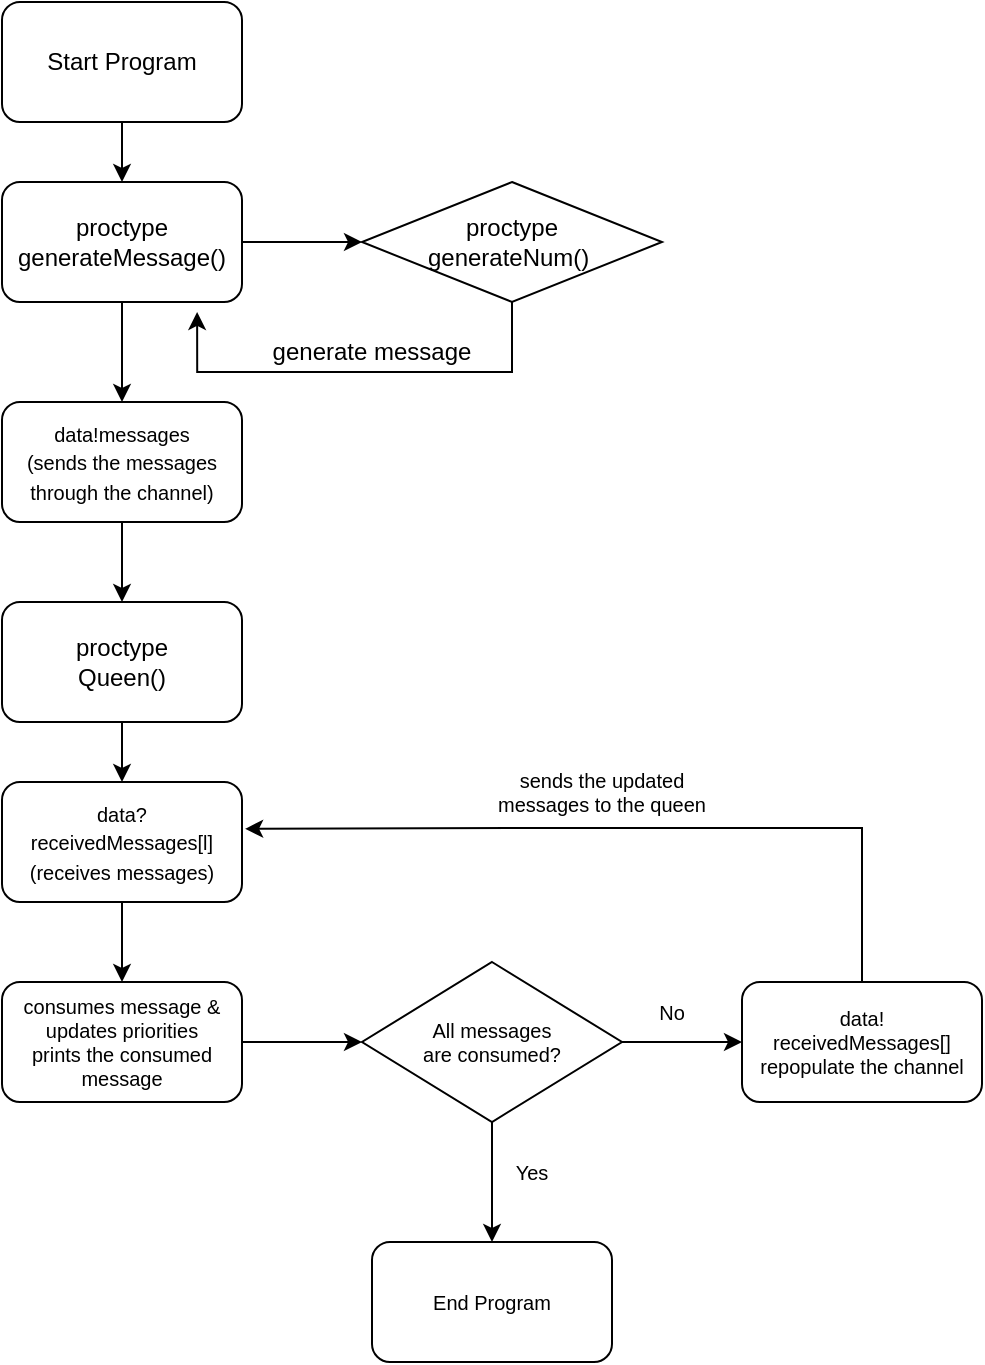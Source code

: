 <mxfile version="15.8.4" type="device"><diagram id="qPwfS9EweULpsrv25VPG" name="Page-1"><mxGraphModel dx="1038" dy="547" grid="1" gridSize="10" guides="1" tooltips="1" connect="1" arrows="1" fold="1" page="1" pageScale="1" pageWidth="850" pageHeight="1100" math="0" shadow="0"><root><mxCell id="0"/><mxCell id="1" parent="0"/><mxCell id="7Zq3UcC8ff_8U7GTSxNy-3" style="edgeStyle=orthogonalEdgeStyle;rounded=0;orthogonalLoop=1;jettySize=auto;html=1;entryX=0.5;entryY=0;entryDx=0;entryDy=0;" edge="1" parent="1" source="7Zq3UcC8ff_8U7GTSxNy-1" target="7Zq3UcC8ff_8U7GTSxNy-2"><mxGeometry relative="1" as="geometry"/></mxCell><mxCell id="7Zq3UcC8ff_8U7GTSxNy-1" value="Start Program&lt;br&gt;" style="rounded=1;whiteSpace=wrap;html=1;" vertex="1" parent="1"><mxGeometry x="90" y="70" width="120" height="60" as="geometry"/></mxCell><mxCell id="7Zq3UcC8ff_8U7GTSxNy-5" style="edgeStyle=orthogonalEdgeStyle;rounded=0;orthogonalLoop=1;jettySize=auto;html=1;entryX=0.5;entryY=0;entryDx=0;entryDy=0;" edge="1" parent="1" source="7Zq3UcC8ff_8U7GTSxNy-2" target="7Zq3UcC8ff_8U7GTSxNy-4"><mxGeometry relative="1" as="geometry"/></mxCell><mxCell id="7Zq3UcC8ff_8U7GTSxNy-7" style="edgeStyle=orthogonalEdgeStyle;rounded=0;orthogonalLoop=1;jettySize=auto;html=1;entryX=0;entryY=0.5;entryDx=0;entryDy=0;" edge="1" parent="1" source="7Zq3UcC8ff_8U7GTSxNy-2" target="7Zq3UcC8ff_8U7GTSxNy-6"><mxGeometry relative="1" as="geometry"/></mxCell><mxCell id="7Zq3UcC8ff_8U7GTSxNy-2" value="proctype generateMessage()" style="rounded=1;whiteSpace=wrap;html=1;" vertex="1" parent="1"><mxGeometry x="90" y="160" width="120" height="60" as="geometry"/></mxCell><mxCell id="7Zq3UcC8ff_8U7GTSxNy-11" style="edgeStyle=orthogonalEdgeStyle;rounded=0;orthogonalLoop=1;jettySize=auto;html=1;entryX=0.5;entryY=0;entryDx=0;entryDy=0;" edge="1" parent="1" source="7Zq3UcC8ff_8U7GTSxNy-4" target="7Zq3UcC8ff_8U7GTSxNy-9"><mxGeometry relative="1" as="geometry"/></mxCell><mxCell id="7Zq3UcC8ff_8U7GTSxNy-4" value="&lt;font style=&quot;font-size: 10px&quot;&gt;data!messages&lt;br&gt;(sends the messages through the channel)&lt;/font&gt;" style="rounded=1;whiteSpace=wrap;html=1;" vertex="1" parent="1"><mxGeometry x="90" y="270" width="120" height="60" as="geometry"/></mxCell><mxCell id="7Zq3UcC8ff_8U7GTSxNy-8" style="edgeStyle=orthogonalEdgeStyle;rounded=0;orthogonalLoop=1;jettySize=auto;html=1;entryX=0.813;entryY=1.083;entryDx=0;entryDy=0;entryPerimeter=0;" edge="1" parent="1" source="7Zq3UcC8ff_8U7GTSxNy-6" target="7Zq3UcC8ff_8U7GTSxNy-2"><mxGeometry relative="1" as="geometry"><mxPoint x="280" y="290" as="targetPoint"/><Array as="points"><mxPoint x="345" y="255"/><mxPoint x="188" y="255"/></Array></mxGeometry></mxCell><mxCell id="7Zq3UcC8ff_8U7GTSxNy-6" value="proctype&lt;br&gt;generateNum()&amp;nbsp;" style="rhombus;whiteSpace=wrap;html=1;" vertex="1" parent="1"><mxGeometry x="270" y="160" width="150" height="60" as="geometry"/></mxCell><mxCell id="7Zq3UcC8ff_8U7GTSxNy-20" value="" style="edgeStyle=orthogonalEdgeStyle;rounded=0;orthogonalLoop=1;jettySize=auto;html=1;fontSize=10;" edge="1" parent="1" source="7Zq3UcC8ff_8U7GTSxNy-9" target="7Zq3UcC8ff_8U7GTSxNy-16"><mxGeometry relative="1" as="geometry"/></mxCell><mxCell id="7Zq3UcC8ff_8U7GTSxNy-9" value="proctype &lt;br&gt;Queen()" style="rounded=1;whiteSpace=wrap;html=1;" vertex="1" parent="1"><mxGeometry x="90" y="370" width="120" height="60" as="geometry"/></mxCell><mxCell id="7Zq3UcC8ff_8U7GTSxNy-14" value="generate message" style="text;html=1;strokeColor=none;fillColor=none;align=center;verticalAlign=middle;whiteSpace=wrap;rounded=0;" vertex="1" parent="1"><mxGeometry x="220" y="230" width="110" height="30" as="geometry"/></mxCell><mxCell id="7Zq3UcC8ff_8U7GTSxNy-21" value="" style="edgeStyle=orthogonalEdgeStyle;rounded=0;orthogonalLoop=1;jettySize=auto;html=1;fontSize=10;" edge="1" parent="1" source="7Zq3UcC8ff_8U7GTSxNy-16" target="7Zq3UcC8ff_8U7GTSxNy-18"><mxGeometry relative="1" as="geometry"/></mxCell><mxCell id="7Zq3UcC8ff_8U7GTSxNy-16" value="&lt;font style=&quot;font-size: 10px&quot;&gt;data?&lt;br&gt;receivedMessages[l]&lt;br&gt;(receives messages)&lt;br&gt;&lt;/font&gt;" style="rounded=1;whiteSpace=wrap;html=1;" vertex="1" parent="1"><mxGeometry x="90" y="460" width="120" height="60" as="geometry"/></mxCell><mxCell id="7Zq3UcC8ff_8U7GTSxNy-30" value="" style="edgeStyle=orthogonalEdgeStyle;rounded=0;orthogonalLoop=1;jettySize=auto;html=1;fontSize=10;" edge="1" parent="1" source="7Zq3UcC8ff_8U7GTSxNy-18" target="7Zq3UcC8ff_8U7GTSxNy-29"><mxGeometry relative="1" as="geometry"/></mxCell><mxCell id="7Zq3UcC8ff_8U7GTSxNy-18" value="consumes message &amp;amp; updates priorities&lt;br&gt;prints the consumed message" style="rounded=1;whiteSpace=wrap;html=1;fontSize=10;" vertex="1" parent="1"><mxGeometry x="90" y="560" width="120" height="60" as="geometry"/></mxCell><mxCell id="7Zq3UcC8ff_8U7GTSxNy-25" style="edgeStyle=orthogonalEdgeStyle;rounded=0;orthogonalLoop=1;jettySize=auto;html=1;fontSize=10;entryX=1.013;entryY=0.39;entryDx=0;entryDy=0;entryPerimeter=0;" edge="1" parent="1" source="7Zq3UcC8ff_8U7GTSxNy-22" target="7Zq3UcC8ff_8U7GTSxNy-16"><mxGeometry relative="1" as="geometry"><mxPoint x="270" y="480" as="targetPoint"/><Array as="points"><mxPoint x="345" y="483"/><mxPoint x="340" y="483"/></Array></mxGeometry></mxCell><mxCell id="7Zq3UcC8ff_8U7GTSxNy-22" value="data!&lt;br&gt;receivedMessages[]&lt;br&gt;repopulate the channel" style="rounded=1;whiteSpace=wrap;html=1;fontSize=10;" vertex="1" parent="1"><mxGeometry x="460" y="560" width="120" height="60" as="geometry"/></mxCell><mxCell id="7Zq3UcC8ff_8U7GTSxNy-26" value="sends the updated messages to the queen&lt;br&gt;" style="text;html=1;strokeColor=none;fillColor=none;align=center;verticalAlign=middle;whiteSpace=wrap;rounded=0;fontSize=10;" vertex="1" parent="1"><mxGeometry x="330" y="450" width="120" height="30" as="geometry"/></mxCell><mxCell id="7Zq3UcC8ff_8U7GTSxNy-27" value="End Program" style="rounded=1;whiteSpace=wrap;html=1;fontSize=10;" vertex="1" parent="1"><mxGeometry x="275" y="690" width="120" height="60" as="geometry"/></mxCell><mxCell id="7Zq3UcC8ff_8U7GTSxNy-31" value="" style="edgeStyle=orthogonalEdgeStyle;rounded=0;orthogonalLoop=1;jettySize=auto;html=1;fontSize=10;" edge="1" parent="1" source="7Zq3UcC8ff_8U7GTSxNy-29" target="7Zq3UcC8ff_8U7GTSxNy-22"><mxGeometry relative="1" as="geometry"/></mxCell><mxCell id="7Zq3UcC8ff_8U7GTSxNy-32" value="" style="edgeStyle=orthogonalEdgeStyle;rounded=0;orthogonalLoop=1;jettySize=auto;html=1;fontSize=10;" edge="1" parent="1" source="7Zq3UcC8ff_8U7GTSxNy-29" target="7Zq3UcC8ff_8U7GTSxNy-27"><mxGeometry relative="1" as="geometry"/></mxCell><mxCell id="7Zq3UcC8ff_8U7GTSxNy-29" value="All messages &lt;br&gt;are consumed?" style="rhombus;whiteSpace=wrap;html=1;fontSize=10;" vertex="1" parent="1"><mxGeometry x="270" y="550" width="130" height="80" as="geometry"/></mxCell><mxCell id="7Zq3UcC8ff_8U7GTSxNy-34" value="Yes" style="text;html=1;strokeColor=none;fillColor=none;align=center;verticalAlign=middle;whiteSpace=wrap;rounded=0;fontSize=10;" vertex="1" parent="1"><mxGeometry x="330" y="640" width="50" height="30" as="geometry"/></mxCell><mxCell id="7Zq3UcC8ff_8U7GTSxNy-35" value="No" style="text;html=1;strokeColor=none;fillColor=none;align=center;verticalAlign=middle;whiteSpace=wrap;rounded=0;fontSize=10;" vertex="1" parent="1"><mxGeometry x="400" y="560" width="50" height="30" as="geometry"/></mxCell></root></mxGraphModel></diagram></mxfile>